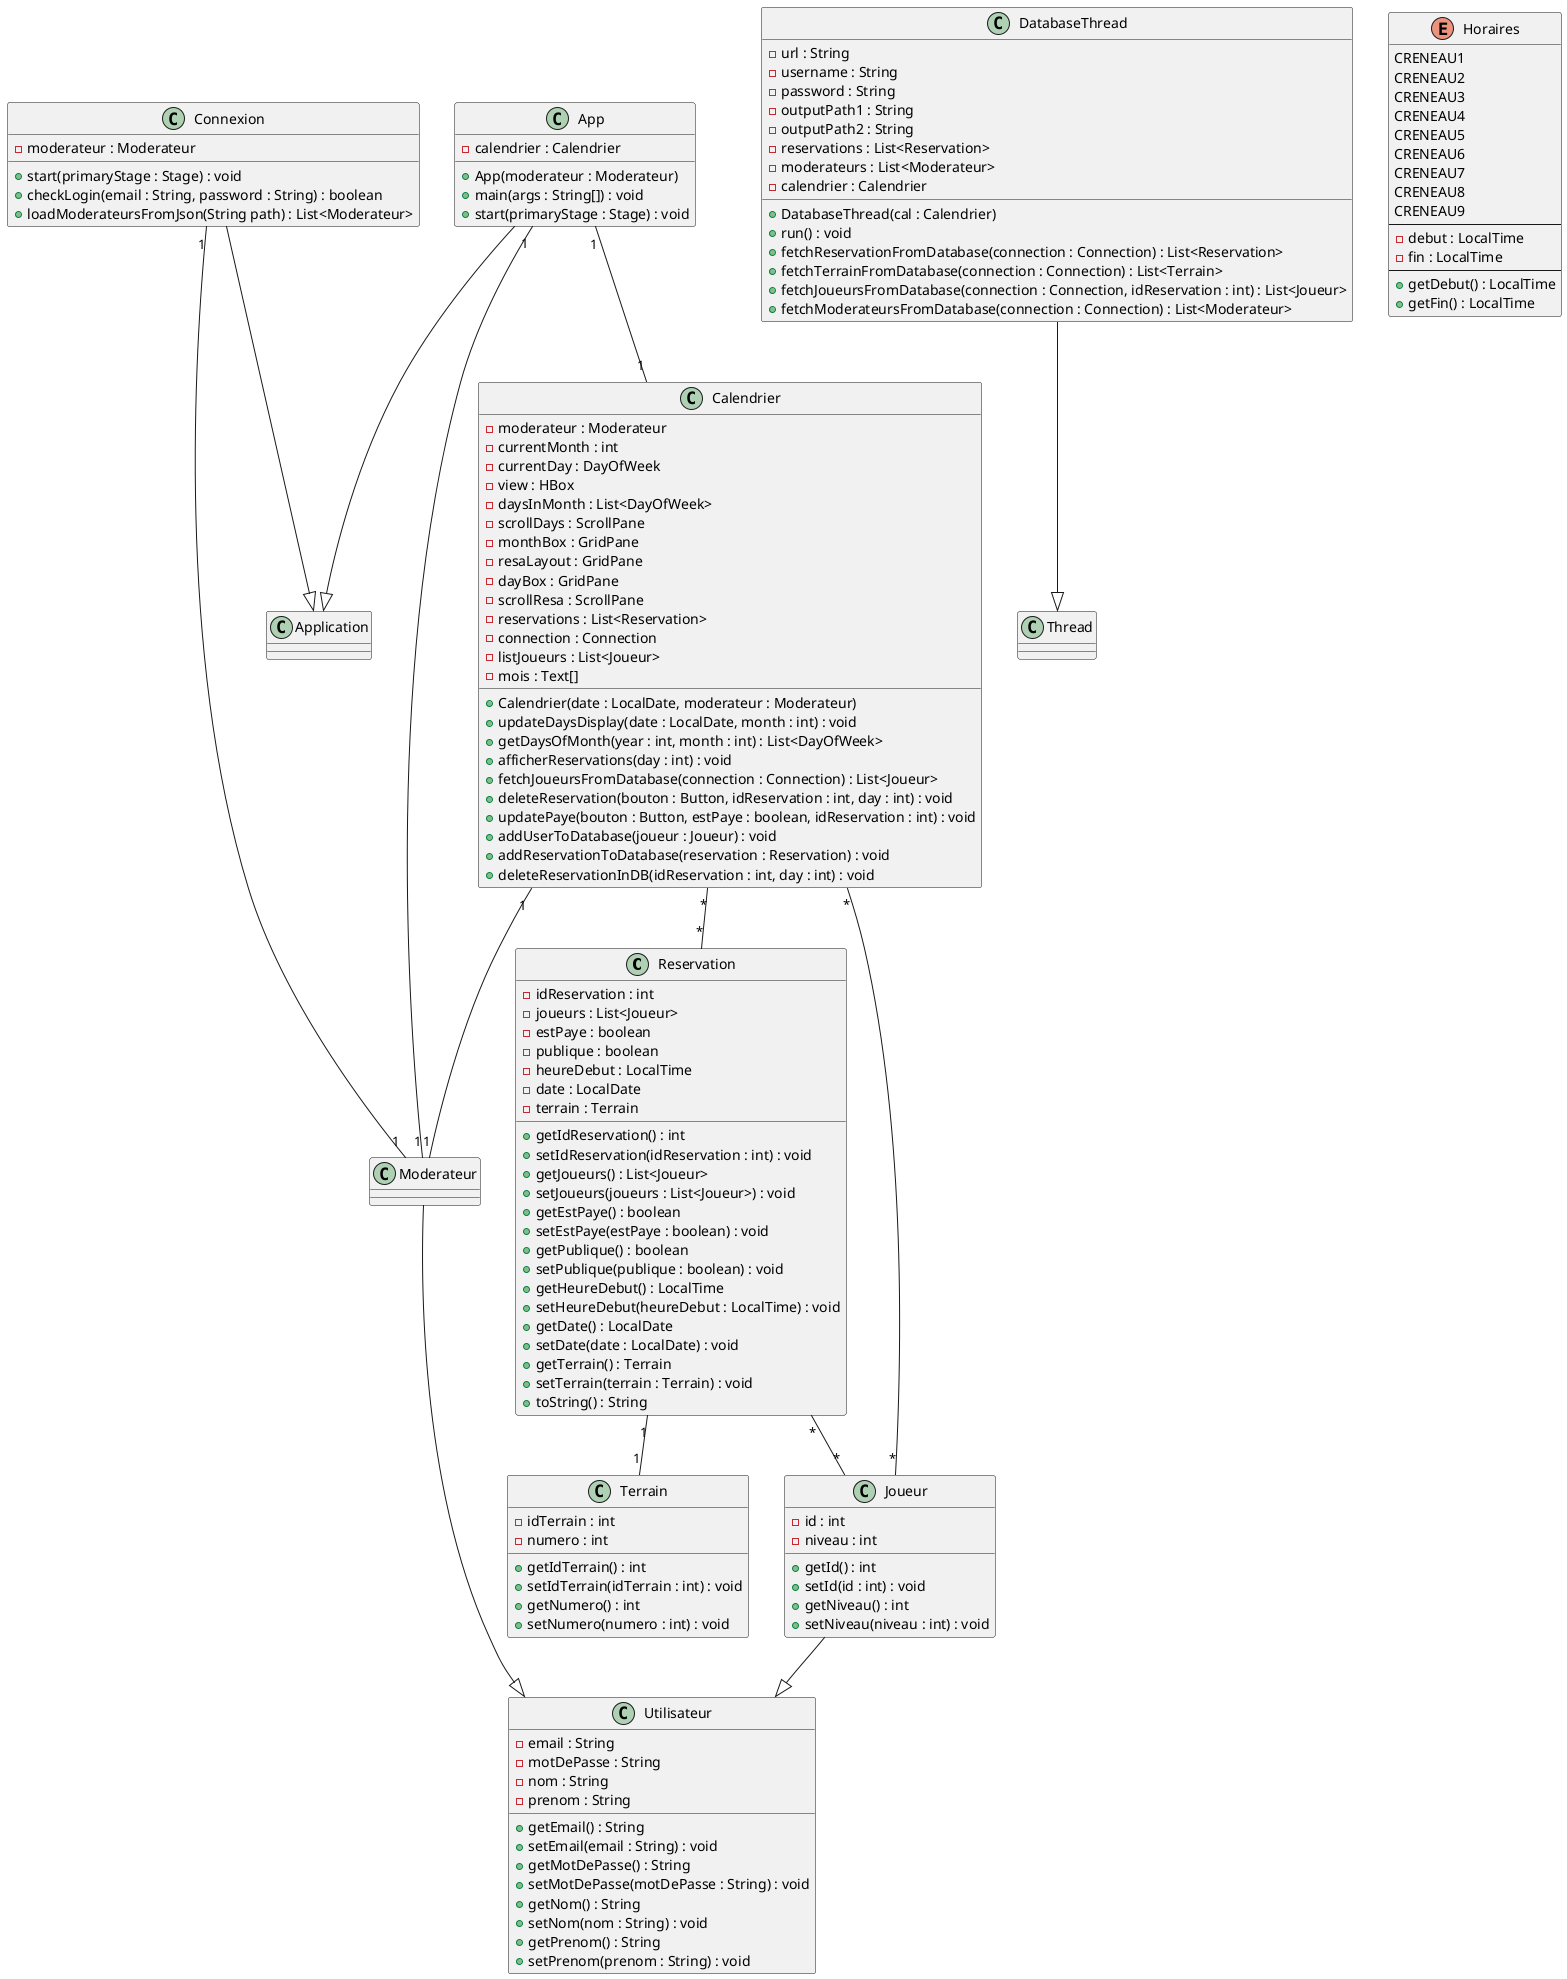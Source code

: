 @startuml Diagramme de classes
class Reservation {
    -idReservation : int
    -joueurs : List<Joueur>
    -estPaye : boolean
    -publique : boolean
    -heureDebut : LocalTime
    -date : LocalDate
    -terrain : Terrain
    +getIdReservation() : int
    +setIdReservation(idReservation : int) : void
    +getJoueurs() : List<Joueur>
    +setJoueurs(joueurs : List<Joueur>) : void
    +getEstPaye() : boolean
    +setEstPaye(estPaye : boolean) : void
    +getPublique() : boolean
    +setPublique(publique : boolean) : void
    +getHeureDebut() : LocalTime
    +setHeureDebut(heureDebut : LocalTime) : void
    +getDate() : LocalDate
    +setDate(date : LocalDate) : void
    +getTerrain() : Terrain
    +setTerrain(terrain : Terrain) : void
    +toString() : String
}
Reservation "1" -- "1" Terrain
Reservation "*" -- "*" Joueur
class Terrain {
    -idTerrain : int
    -numero : int
    +getIdTerrain() : int
    +setIdTerrain(idTerrain : int) : void
    +getNumero() : int
    +setNumero(numero : int) : void
}
class Utilisateur {
    -email : String
    -motDePasse : String
    -nom : String
    -prenom : String
    +getEmail() : String
    +setEmail(email : String) : void
    +getMotDePasse() : String
    +setMotDePasse(motDePasse : String) : void
    +getNom() : String
    +setNom(nom : String) : void
    +getPrenom() : String
    +setPrenom(prenom : String) : void
}
class Joueur {
    -id : int
    -niveau : int
    +getId() : int
    +setId(id : int) : void
    +getNiveau() : int
    +setNiveau(niveau : int) : void
}
Joueur --|> Utilisateur
class Moderateur {
}
Moderateur --|> Utilisateur

class DatabaseThread {
    -url : String
    -username : String
    -password : String
    -outputPath1 : String
    -outputPath2 : String
    -reservations : List<Reservation>
    -moderateurs : List<Moderateur>
    -calendrier : Calendrier
    +DatabaseThread(cal : Calendrier)
    +run() : void
    +fetchReservationFromDatabase(connection : Connection) : List<Reservation>
    +fetchTerrainFromDatabase(connection : Connection) : List<Terrain>
    +fetchJoueursFromDatabase(connection : Connection, idReservation : int) : List<Joueur>
    +fetchModerateursFromDatabase(connection : Connection) : List<Moderateur>
}
DatabaseThread --|> Thread

class Connexion {
    -moderateur : Moderateur
    +start(primaryStage : Stage) : void
    +checkLogin(email : String, password : String) : boolean
    +loadModerateursFromJson(String path) : List<Moderateur>
}
Connexion --|> Application
Connexion "1" -- "1" Moderateur
class Calendrier {
    -moderateur : Moderateur
    -currentMonth : int
    -currentDay : DayOfWeek
    -view : HBox
    -daysInMonth : List<DayOfWeek>
    -scrollDays : ScrollPane
    -monthBox : GridPane
    -resaLayout : GridPane
    -dayBox : GridPane
    -scrollResa : ScrollPane
    -reservations : List<Reservation>
    -connection : Connection
    -listJoueurs : List<Joueur>
    -mois : Text[]
    +Calendrier(date : LocalDate, moderateur : Moderateur)
    +updateDaysDisplay(date : LocalDate, month : int) : void
    +getDaysOfMonth(year : int, month : int) : List<DayOfWeek>
    +afficherReservations(day : int) : void
    +fetchJoueursFromDatabase(connection : Connection) : List<Joueur>
    +deleteReservation(bouton : Button, idReservation : int, day : int) : void
    +updatePaye(bouton : Button, estPaye : boolean, idReservation : int) : void
    +addUserToDatabase(joueur : Joueur) : void
    +addReservationToDatabase(reservation : Reservation) : void
    +deleteReservationInDB(idReservation : int, day : int) : void
}
Calendrier "1" -- "1" Moderateur
Calendrier "*" -- "*" Reservation
Calendrier "*" -- "*" Joueur
class App {
    -calendrier : Calendrier
    +App(moderateur : Moderateur)
    +main(args : String[]) : void
    +start(primaryStage : Stage) : void
}
App --|> Application
App "1" -- "1" Calendrier
App "1" -- "1" Moderateur
enum Horaires {
    CRENEAU1
    CRENEAU2
    CRENEAU3
    CRENEAU4
    CRENEAU5
    CRENEAU6
    CRENEAU7
    CRENEAU8
    CRENEAU9
    --
    -debut : LocalTime
    -fin : LocalTime
    --
    +getDebut() : LocalTime
    +getFin() : LocalTime
}

@enduml